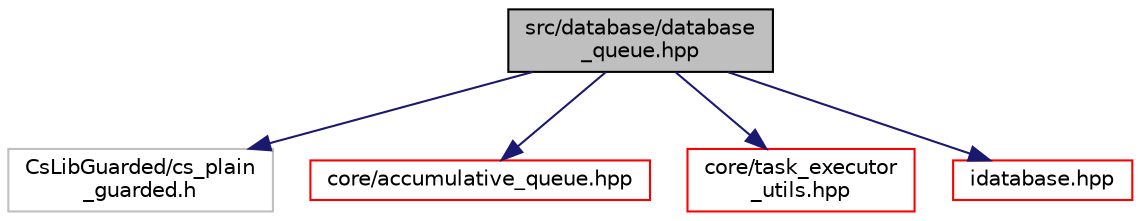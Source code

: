 digraph "src/database/database_queue.hpp"
{
 // LATEX_PDF_SIZE
  edge [fontname="Helvetica",fontsize="10",labelfontname="Helvetica",labelfontsize="10"];
  node [fontname="Helvetica",fontsize="10",shape=record];
  Node1 [label="src/database/database\l_queue.hpp",height=0.2,width=0.4,color="black", fillcolor="grey75", style="filled", fontcolor="black",tooltip=" "];
  Node1 -> Node2 [color="midnightblue",fontsize="10",style="solid",fontname="Helvetica"];
  Node2 [label="CsLibGuarded/cs_plain\l_guarded.h",height=0.2,width=0.4,color="grey75", fillcolor="white", style="filled",tooltip=" "];
  Node1 -> Node3 [color="midnightblue",fontsize="10",style="solid",fontname="Helvetica"];
  Node3 [label="core/accumulative_queue.hpp",height=0.2,width=0.4,color="red", fillcolor="white", style="filled",URL="$accumulative__queue_8hpp.html",tooltip=" "];
  Node1 -> Node6 [color="midnightblue",fontsize="10",style="solid",fontname="Helvetica"];
  Node6 [label="core/task_executor\l_utils.hpp",height=0.2,width=0.4,color="red", fillcolor="white", style="filled",URL="$task__executor__utils_8hpp.html",tooltip=" "];
  Node1 -> Node17 [color="midnightblue",fontsize="10",style="solid",fontname="Helvetica"];
  Node17 [label="idatabase.hpp",height=0.2,width=0.4,color="red", fillcolor="white", style="filled",URL="$idatabase_8hpp.html",tooltip=" "];
}
